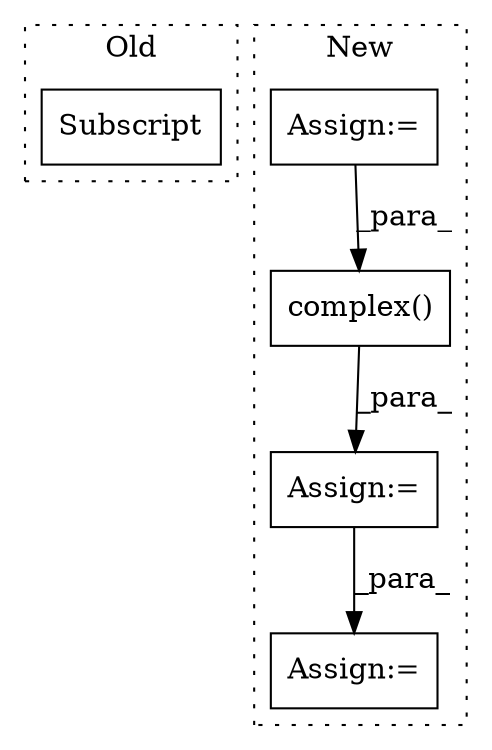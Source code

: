 digraph G {
subgraph cluster0 {
1 [label="Subscript" a="63" s="4615,0" l="22,0" shape="box"];
label = "Old";
style="dotted";
}
subgraph cluster1 {
2 [label="complex()" a="75" s="5099,5143" l="14,1" shape="box"];
3 [label="Assign:=" a="68" s="5316" l="3" shape="box"];
4 [label="Assign:=" a="68" s="4534" l="3" shape="box"];
5 [label="Assign:=" a="68" s="5096" l="3" shape="box"];
label = "New";
style="dotted";
}
2 -> 5 [label="_para_"];
4 -> 2 [label="_para_"];
5 -> 3 [label="_para_"];
}